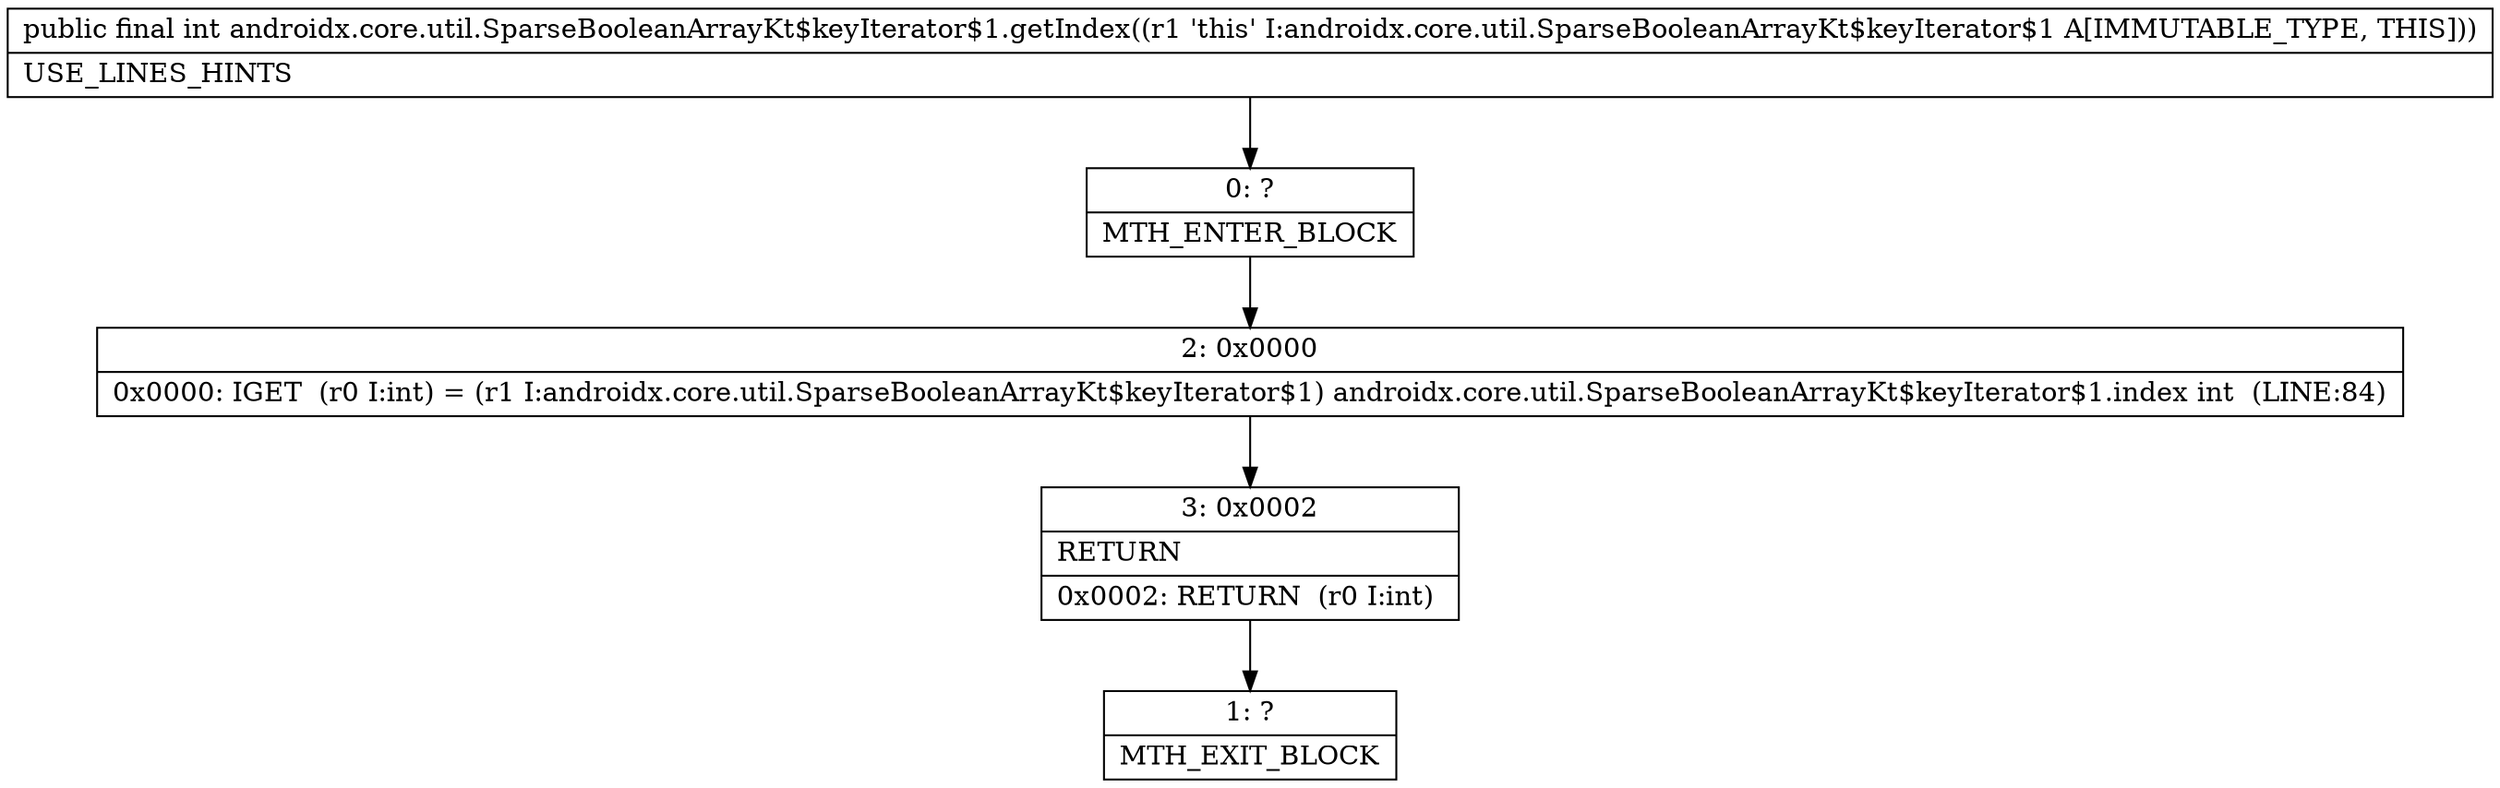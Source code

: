 digraph "CFG forandroidx.core.util.SparseBooleanArrayKt$keyIterator$1.getIndex()I" {
Node_0 [shape=record,label="{0\:\ ?|MTH_ENTER_BLOCK\l}"];
Node_2 [shape=record,label="{2\:\ 0x0000|0x0000: IGET  (r0 I:int) = (r1 I:androidx.core.util.SparseBooleanArrayKt$keyIterator$1) androidx.core.util.SparseBooleanArrayKt$keyIterator$1.index int  (LINE:84)\l}"];
Node_3 [shape=record,label="{3\:\ 0x0002|RETURN\l|0x0002: RETURN  (r0 I:int) \l}"];
Node_1 [shape=record,label="{1\:\ ?|MTH_EXIT_BLOCK\l}"];
MethodNode[shape=record,label="{public final int androidx.core.util.SparseBooleanArrayKt$keyIterator$1.getIndex((r1 'this' I:androidx.core.util.SparseBooleanArrayKt$keyIterator$1 A[IMMUTABLE_TYPE, THIS]))  | USE_LINES_HINTS\l}"];
MethodNode -> Node_0;Node_0 -> Node_2;
Node_2 -> Node_3;
Node_3 -> Node_1;
}

